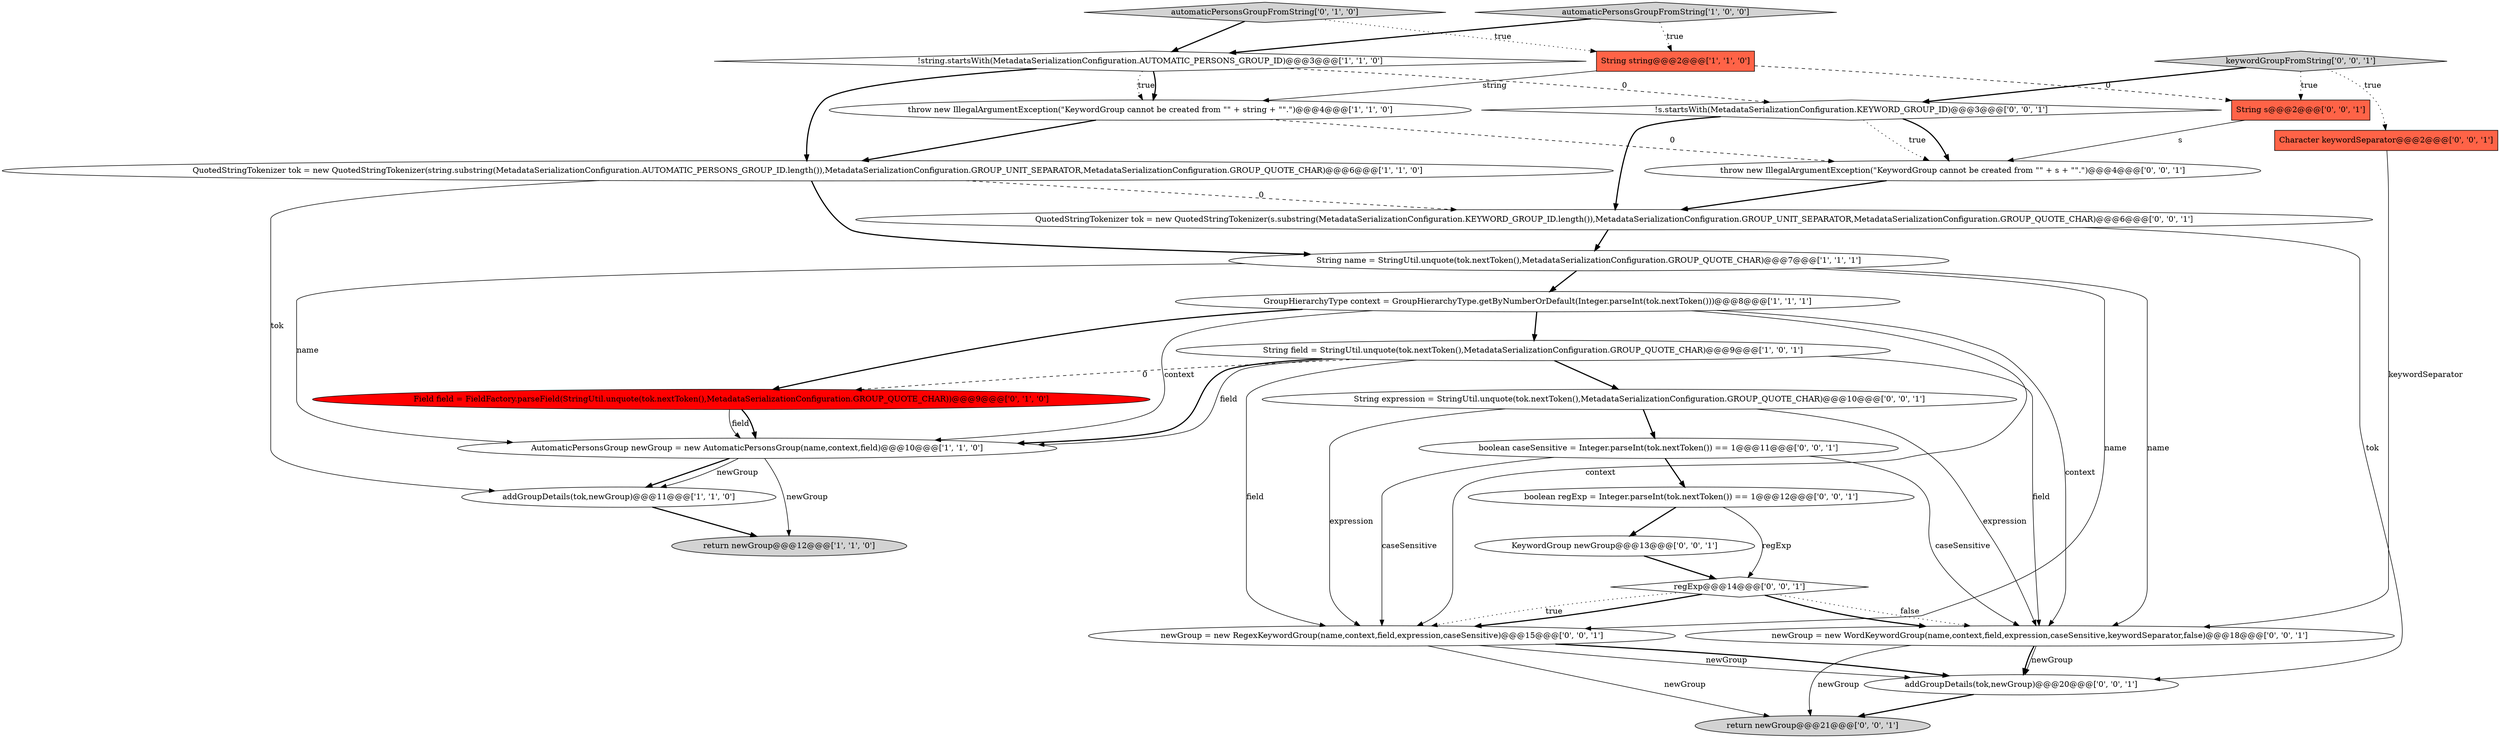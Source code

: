 digraph {
12 [style = filled, label = "automaticPersonsGroupFromString['0', '1', '0']", fillcolor = lightgray, shape = diamond image = "AAA0AAABBB2BBB"];
2 [style = filled, label = "throw new IllegalArgumentException(\"KeywordGroup cannot be created from \"\" + string + \"\".\")@@@4@@@['1', '1', '0']", fillcolor = white, shape = ellipse image = "AAA0AAABBB1BBB"];
11 [style = filled, label = "Field field = FieldFactory.parseField(StringUtil.unquote(tok.nextToken(),MetadataSerializationConfiguration.GROUP_QUOTE_CHAR))@@@9@@@['0', '1', '0']", fillcolor = red, shape = ellipse image = "AAA1AAABBB2BBB"];
9 [style = filled, label = "String name = StringUtil.unquote(tok.nextToken(),MetadataSerializationConfiguration.GROUP_QUOTE_CHAR)@@@7@@@['1', '1', '1']", fillcolor = white, shape = ellipse image = "AAA0AAABBB1BBB"];
8 [style = filled, label = "return newGroup@@@12@@@['1', '1', '0']", fillcolor = lightgray, shape = ellipse image = "AAA0AAABBB1BBB"];
6 [style = filled, label = "GroupHierarchyType context = GroupHierarchyType.getByNumberOrDefault(Integer.parseInt(tok.nextToken()))@@@8@@@['1', '1', '1']", fillcolor = white, shape = ellipse image = "AAA0AAABBB1BBB"];
3 [style = filled, label = "addGroupDetails(tok,newGroup)@@@11@@@['1', '1', '0']", fillcolor = white, shape = ellipse image = "AAA0AAABBB1BBB"];
14 [style = filled, label = "QuotedStringTokenizer tok = new QuotedStringTokenizer(s.substring(MetadataSerializationConfiguration.KEYWORD_GROUP_ID.length()),MetadataSerializationConfiguration.GROUP_UNIT_SEPARATOR,MetadataSerializationConfiguration.GROUP_QUOTE_CHAR)@@@6@@@['0', '0', '1']", fillcolor = white, shape = ellipse image = "AAA0AAABBB3BBB"];
10 [style = filled, label = "!string.startsWith(MetadataSerializationConfiguration.AUTOMATIC_PERSONS_GROUP_ID)@@@3@@@['1', '1', '0']", fillcolor = white, shape = diamond image = "AAA0AAABBB1BBB"];
16 [style = filled, label = "return newGroup@@@21@@@['0', '0', '1']", fillcolor = lightgray, shape = ellipse image = "AAA0AAABBB3BBB"];
21 [style = filled, label = "Character keywordSeparator@@@2@@@['0', '0', '1']", fillcolor = tomato, shape = box image = "AAA0AAABBB3BBB"];
26 [style = filled, label = "String expression = StringUtil.unquote(tok.nextToken(),MetadataSerializationConfiguration.GROUP_QUOTE_CHAR)@@@10@@@['0', '0', '1']", fillcolor = white, shape = ellipse image = "AAA0AAABBB3BBB"];
24 [style = filled, label = "throw new IllegalArgumentException(\"KeywordGroup cannot be created from \"\" + s + \"\".\")@@@4@@@['0', '0', '1']", fillcolor = white, shape = ellipse image = "AAA0AAABBB3BBB"];
27 [style = filled, label = "regExp@@@14@@@['0', '0', '1']", fillcolor = white, shape = diamond image = "AAA0AAABBB3BBB"];
17 [style = filled, label = "newGroup = new RegexKeywordGroup(name,context,field,expression,caseSensitive)@@@15@@@['0', '0', '1']", fillcolor = white, shape = ellipse image = "AAA0AAABBB3BBB"];
20 [style = filled, label = "KeywordGroup newGroup@@@13@@@['0', '0', '1']", fillcolor = white, shape = ellipse image = "AAA0AAABBB3BBB"];
19 [style = filled, label = "boolean regExp = Integer.parseInt(tok.nextToken()) == 1@@@12@@@['0', '0', '1']", fillcolor = white, shape = ellipse image = "AAA0AAABBB3BBB"];
0 [style = filled, label = "QuotedStringTokenizer tok = new QuotedStringTokenizer(string.substring(MetadataSerializationConfiguration.AUTOMATIC_PERSONS_GROUP_ID.length()),MetadataSerializationConfiguration.GROUP_UNIT_SEPARATOR,MetadataSerializationConfiguration.GROUP_QUOTE_CHAR)@@@6@@@['1', '1', '0']", fillcolor = white, shape = ellipse image = "AAA0AAABBB1BBB"];
18 [style = filled, label = "boolean caseSensitive = Integer.parseInt(tok.nextToken()) == 1@@@11@@@['0', '0', '1']", fillcolor = white, shape = ellipse image = "AAA0AAABBB3BBB"];
23 [style = filled, label = "String s@@@2@@@['0', '0', '1']", fillcolor = tomato, shape = box image = "AAA0AAABBB3BBB"];
1 [style = filled, label = "automaticPersonsGroupFromString['1', '0', '0']", fillcolor = lightgray, shape = diamond image = "AAA0AAABBB1BBB"];
5 [style = filled, label = "String string@@@2@@@['1', '1', '0']", fillcolor = tomato, shape = box image = "AAA0AAABBB1BBB"];
15 [style = filled, label = "addGroupDetails(tok,newGroup)@@@20@@@['0', '0', '1']", fillcolor = white, shape = ellipse image = "AAA0AAABBB3BBB"];
7 [style = filled, label = "AutomaticPersonsGroup newGroup = new AutomaticPersonsGroup(name,context,field)@@@10@@@['1', '1', '0']", fillcolor = white, shape = ellipse image = "AAA0AAABBB1BBB"];
22 [style = filled, label = "newGroup = new WordKeywordGroup(name,context,field,expression,caseSensitive,keywordSeparator,false)@@@18@@@['0', '0', '1']", fillcolor = white, shape = ellipse image = "AAA0AAABBB3BBB"];
4 [style = filled, label = "String field = StringUtil.unquote(tok.nextToken(),MetadataSerializationConfiguration.GROUP_QUOTE_CHAR)@@@9@@@['1', '0', '1']", fillcolor = white, shape = ellipse image = "AAA0AAABBB1BBB"];
13 [style = filled, label = "keywordGroupFromString['0', '0', '1']", fillcolor = lightgray, shape = diamond image = "AAA0AAABBB3BBB"];
25 [style = filled, label = "!s.startsWith(MetadataSerializationConfiguration.KEYWORD_GROUP_ID)@@@3@@@['0', '0', '1']", fillcolor = white, shape = diamond image = "AAA0AAABBB3BBB"];
13->25 [style = bold, label=""];
26->17 [style = solid, label="expression"];
4->7 [style = solid, label="field"];
0->9 [style = bold, label=""];
19->27 [style = solid, label="regExp"];
22->15 [style = bold, label=""];
26->22 [style = solid, label="expression"];
4->17 [style = solid, label="field"];
5->23 [style = dashed, label="0"];
19->20 [style = bold, label=""];
9->17 [style = solid, label="name"];
18->19 [style = bold, label=""];
26->18 [style = bold, label=""];
4->26 [style = bold, label=""];
25->24 [style = dotted, label="true"];
7->8 [style = solid, label="newGroup"];
25->14 [style = bold, label=""];
27->22 [style = dotted, label="false"];
15->16 [style = bold, label=""];
27->22 [style = bold, label=""];
9->22 [style = solid, label="name"];
18->22 [style = solid, label="caseSensitive"];
4->7 [style = bold, label=""];
7->3 [style = bold, label=""];
13->23 [style = dotted, label="true"];
9->6 [style = bold, label=""];
6->22 [style = solid, label="context"];
24->14 [style = bold, label=""];
20->27 [style = bold, label=""];
0->14 [style = dashed, label="0"];
6->4 [style = bold, label=""];
25->24 [style = bold, label=""];
2->0 [style = bold, label=""];
4->22 [style = solid, label="field"];
12->10 [style = bold, label=""];
11->7 [style = solid, label="field"];
23->24 [style = solid, label="s"];
10->2 [style = dotted, label="true"];
12->5 [style = dotted, label="true"];
13->21 [style = dotted, label="true"];
18->17 [style = solid, label="caseSensitive"];
3->8 [style = bold, label=""];
17->16 [style = solid, label="newGroup"];
6->17 [style = solid, label="context"];
10->0 [style = bold, label=""];
6->11 [style = bold, label=""];
0->3 [style = solid, label="tok"];
27->17 [style = bold, label=""];
17->15 [style = solid, label="newGroup"];
17->15 [style = bold, label=""];
21->22 [style = solid, label="keywordSeparator"];
6->7 [style = solid, label="context"];
14->9 [style = bold, label=""];
10->2 [style = bold, label=""];
9->7 [style = solid, label="name"];
5->2 [style = solid, label="string"];
27->17 [style = dotted, label="true"];
7->3 [style = solid, label="newGroup"];
4->11 [style = dashed, label="0"];
2->24 [style = dashed, label="0"];
1->10 [style = bold, label=""];
1->5 [style = dotted, label="true"];
10->25 [style = dashed, label="0"];
14->15 [style = solid, label="tok"];
11->7 [style = bold, label=""];
22->16 [style = solid, label="newGroup"];
22->15 [style = solid, label="newGroup"];
}
